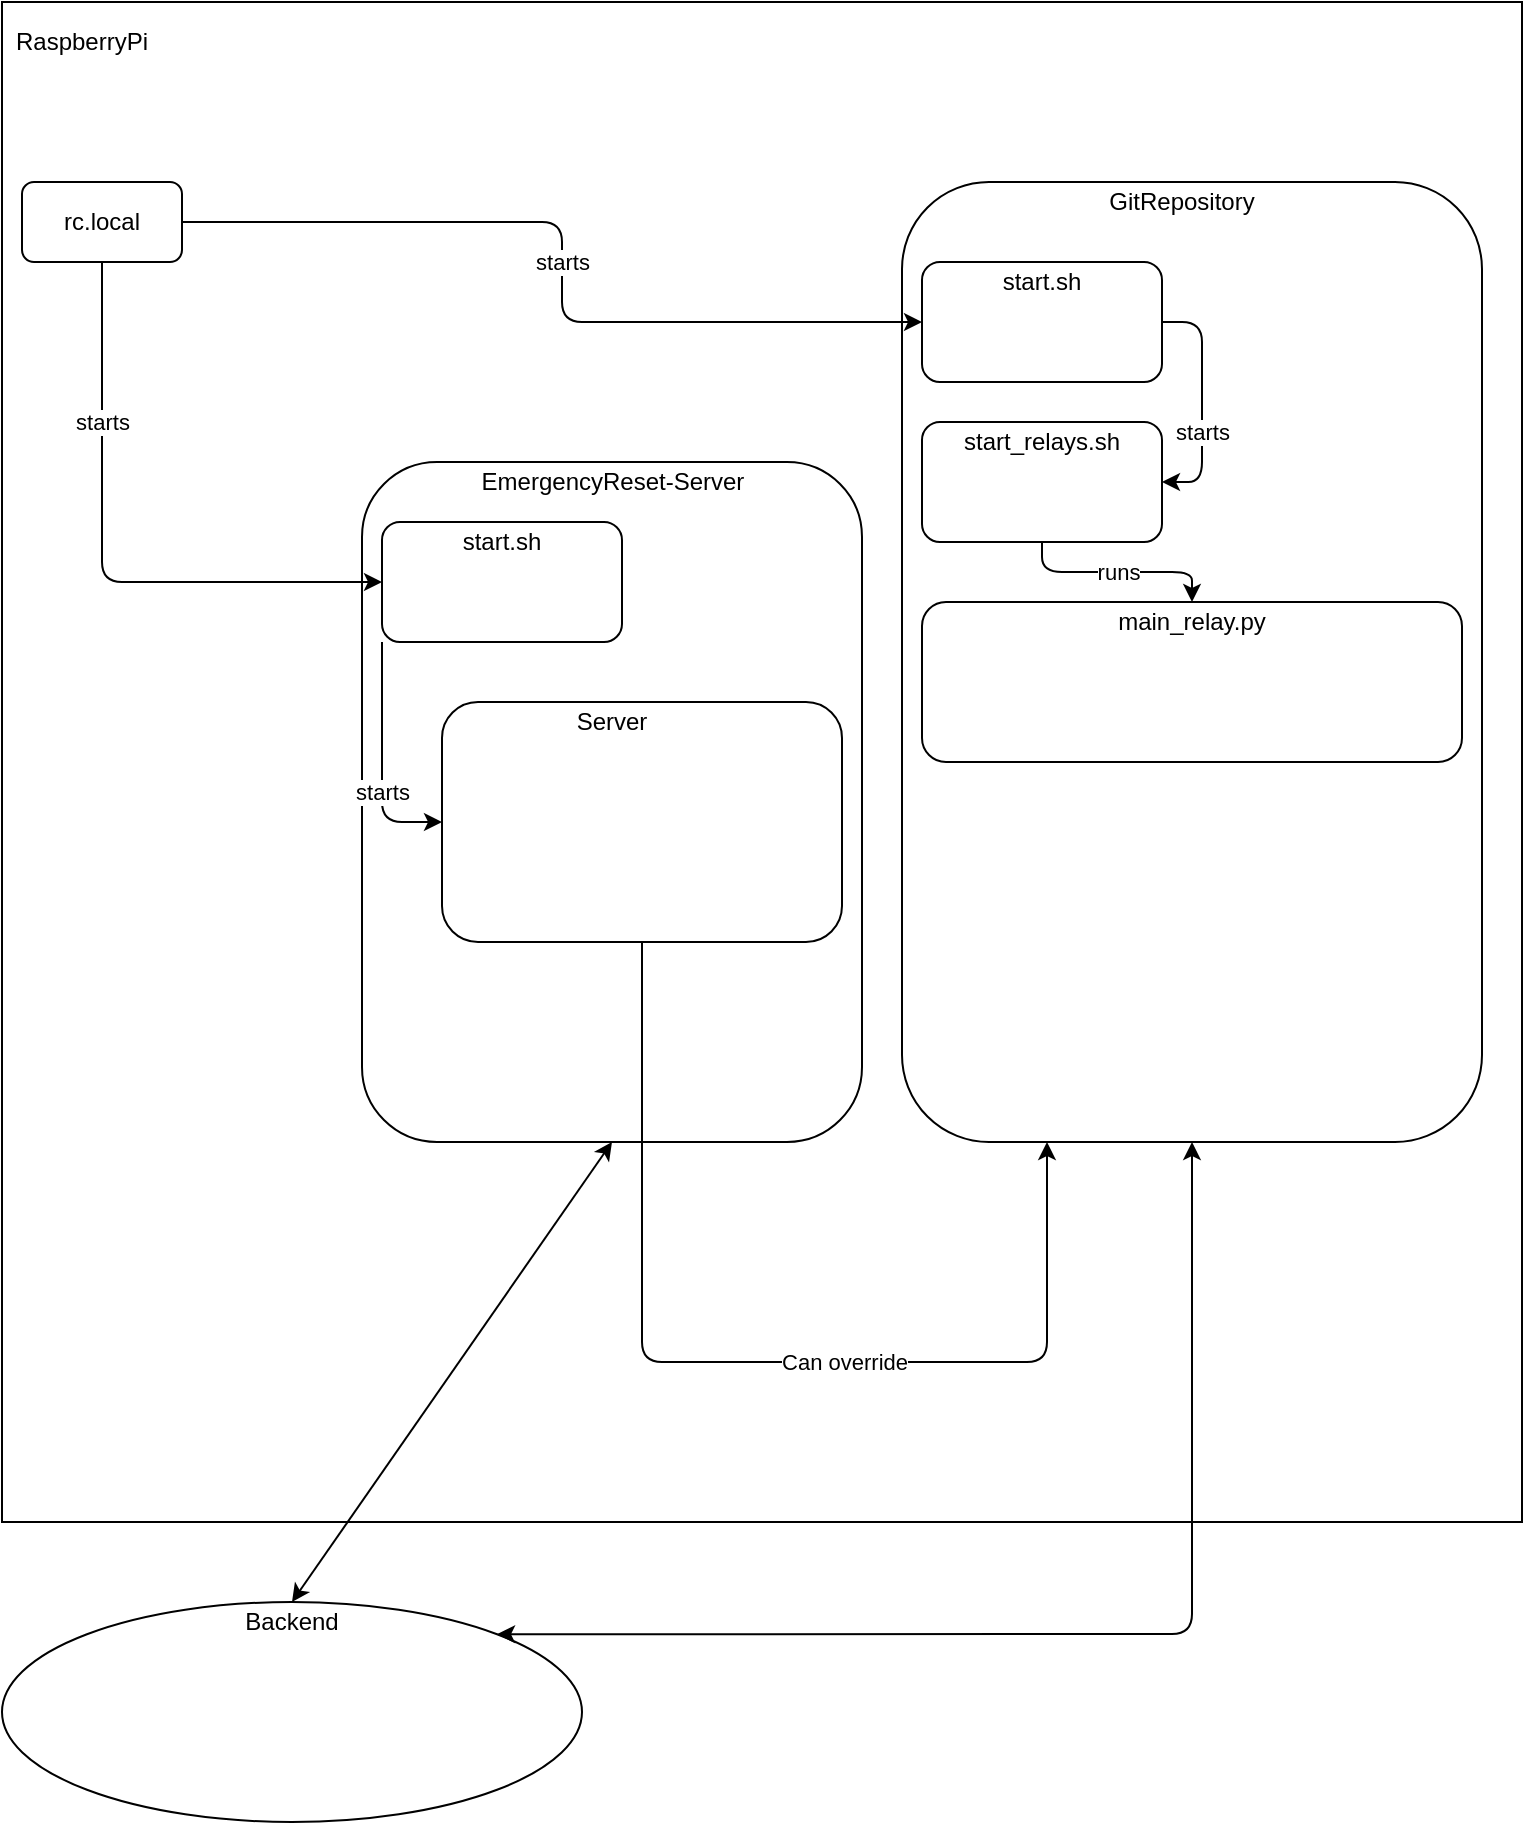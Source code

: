 <mxfile version="15.0.3" type="device"><diagram id="IiySteFtxOGyk7zyNXWi" name="Page-1"><mxGraphModel dx="1426" dy="800" grid="1" gridSize="10" guides="1" tooltips="1" connect="1" arrows="1" fold="1" page="1" pageScale="1" pageWidth="827" pageHeight="1169" math="0" shadow="0"><root><mxCell id="0"/><mxCell id="1" parent="0"/><mxCell id="ls7nB0Wo8MBCKLZqTQ0d-1" value="" style="whiteSpace=wrap;html=1;aspect=fixed;" parent="1" vertex="1"><mxGeometry x="40" y="40" width="760" height="760" as="geometry"/></mxCell><mxCell id="ls7nB0Wo8MBCKLZqTQ0d-2" value="RaspberryPi" style="text;html=1;strokeColor=none;fillColor=none;align=center;verticalAlign=middle;whiteSpace=wrap;rounded=0;" parent="1" vertex="1"><mxGeometry x="60" y="50" width="40" height="20" as="geometry"/></mxCell><mxCell id="ls7nB0Wo8MBCKLZqTQ0d-3" value="" style="rounded=1;whiteSpace=wrap;html=1;" parent="1" vertex="1"><mxGeometry x="50" y="130" width="80" height="40" as="geometry"/></mxCell><mxCell id="ls7nB0Wo8MBCKLZqTQ0d-4" value="rc.local" style="text;html=1;strokeColor=none;fillColor=none;align=center;verticalAlign=middle;whiteSpace=wrap;rounded=0;" parent="1" vertex="1"><mxGeometry x="70" y="140" width="40" height="20" as="geometry"/></mxCell><mxCell id="ls7nB0Wo8MBCKLZqTQ0d-5" value="" style="rounded=1;whiteSpace=wrap;html=1;" parent="1" vertex="1"><mxGeometry x="490" y="130" width="290" height="480" as="geometry"/></mxCell><mxCell id="ls7nB0Wo8MBCKLZqTQ0d-7" value="GitRepository" style="text;html=1;strokeColor=none;fillColor=none;align=center;verticalAlign=middle;whiteSpace=wrap;rounded=0;" parent="1" vertex="1"><mxGeometry x="610" y="130" width="40" height="20" as="geometry"/></mxCell><mxCell id="ls7nB0Wo8MBCKLZqTQ0d-8" value="" style="rounded=1;whiteSpace=wrap;html=1;" parent="1" vertex="1"><mxGeometry x="500" y="170" width="120" height="60" as="geometry"/></mxCell><mxCell id="ls7nB0Wo8MBCKLZqTQ0d-9" value="start.sh" style="text;html=1;strokeColor=none;fillColor=none;align=center;verticalAlign=middle;whiteSpace=wrap;rounded=0;" parent="1" vertex="1"><mxGeometry x="540" y="170" width="40" height="20" as="geometry"/></mxCell><mxCell id="ls7nB0Wo8MBCKLZqTQ0d-11" value="" style="endArrow=classic;html=1;exitX=1;exitY=0.5;exitDx=0;exitDy=0;entryX=0;entryY=0.5;entryDx=0;entryDy=0;edgeStyle=elbowEdgeStyle;elbow=horizontal;" parent="1" source="ls7nB0Wo8MBCKLZqTQ0d-3" target="ls7nB0Wo8MBCKLZqTQ0d-8" edge="1"><mxGeometry relative="1" as="geometry"><mxPoint x="440" y="310" as="sourcePoint"/><mxPoint x="540" y="310" as="targetPoint"/><Array as="points"><mxPoint x="320" y="180"/></Array></mxGeometry></mxCell><mxCell id="ls7nB0Wo8MBCKLZqTQ0d-12" value="starts" style="edgeLabel;resizable=0;html=1;align=center;verticalAlign=middle;" parent="ls7nB0Wo8MBCKLZqTQ0d-11" connectable="0" vertex="1"><mxGeometry relative="1" as="geometry"/></mxCell><mxCell id="ls7nB0Wo8MBCKLZqTQ0d-17" style="edgeStyle=elbowEdgeStyle;rounded=0;orthogonalLoop=1;jettySize=auto;html=1;" parent="1" source="ls7nB0Wo8MBCKLZqTQ0d-13" edge="1"><mxGeometry relative="1" as="geometry"><mxPoint x="570" y="270" as="targetPoint"/></mxGeometry></mxCell><mxCell id="ls7nB0Wo8MBCKLZqTQ0d-13" value="" style="rounded=1;whiteSpace=wrap;html=1;" parent="1" vertex="1"><mxGeometry x="500" y="250" width="120" height="60" as="geometry"/></mxCell><mxCell id="ls7nB0Wo8MBCKLZqTQ0d-14" value="start_relays.sh" style="text;html=1;strokeColor=none;fillColor=none;align=center;verticalAlign=middle;whiteSpace=wrap;rounded=0;" parent="1" vertex="1"><mxGeometry x="540" y="250" width="40" height="20" as="geometry"/></mxCell><mxCell id="ls7nB0Wo8MBCKLZqTQ0d-15" value="" style="endArrow=classic;html=1;exitX=1;exitY=0.5;exitDx=0;exitDy=0;edgeStyle=elbowEdgeStyle;elbow=horizontal;entryX=1;entryY=0.5;entryDx=0;entryDy=0;" parent="1" source="ls7nB0Wo8MBCKLZqTQ0d-8" target="ls7nB0Wo8MBCKLZqTQ0d-13" edge="1"><mxGeometry relative="1" as="geometry"><mxPoint x="140" y="160" as="sourcePoint"/><mxPoint x="560" y="240" as="targetPoint"/><Array as="points"><mxPoint x="640" y="240"/><mxPoint x="650" y="260"/></Array></mxGeometry></mxCell><mxCell id="ls7nB0Wo8MBCKLZqTQ0d-16" value="starts" style="edgeLabel;resizable=0;html=1;align=center;verticalAlign=middle;" parent="ls7nB0Wo8MBCKLZqTQ0d-15" connectable="0" vertex="1"><mxGeometry relative="1" as="geometry"><mxPoint y="15" as="offset"/></mxGeometry></mxCell><mxCell id="roQQqfI7iGTGesvVcgIQ-1" value="" style="rounded=1;whiteSpace=wrap;html=1;" vertex="1" parent="1"><mxGeometry x="500" y="340" width="270" height="80" as="geometry"/></mxCell><mxCell id="roQQqfI7iGTGesvVcgIQ-2" value="main_relay.py" style="text;html=1;strokeColor=none;fillColor=none;align=center;verticalAlign=middle;whiteSpace=wrap;rounded=0;" vertex="1" parent="1"><mxGeometry x="615" y="340" width="40" height="20" as="geometry"/></mxCell><mxCell id="roQQqfI7iGTGesvVcgIQ-3" value="" style="endArrow=classic;html=1;exitX=0.5;exitY=1;exitDx=0;exitDy=0;entryX=0.5;entryY=0;entryDx=0;entryDy=0;edgeStyle=elbowEdgeStyle;elbow=vertical;" edge="1" parent="1" source="ls7nB0Wo8MBCKLZqTQ0d-13" target="roQQqfI7iGTGesvVcgIQ-2"><mxGeometry relative="1" as="geometry"><mxPoint x="360" y="410" as="sourcePoint"/><mxPoint x="460" y="410" as="targetPoint"/></mxGeometry></mxCell><mxCell id="roQQqfI7iGTGesvVcgIQ-4" value="runs" style="edgeLabel;resizable=0;html=1;align=center;verticalAlign=middle;" connectable="0" vertex="1" parent="roQQqfI7iGTGesvVcgIQ-3"><mxGeometry relative="1" as="geometry"/></mxCell><mxCell id="roQQqfI7iGTGesvVcgIQ-5" value="" style="rounded=1;whiteSpace=wrap;html=1;" vertex="1" parent="1"><mxGeometry x="220" y="270" width="250" height="340" as="geometry"/></mxCell><mxCell id="roQQqfI7iGTGesvVcgIQ-6" value="EmergencyReset-Server" style="text;html=1;strokeColor=none;fillColor=none;align=center;verticalAlign=middle;whiteSpace=wrap;rounded=0;" vertex="1" parent="1"><mxGeometry x="262.5" y="270" width="165" height="20" as="geometry"/></mxCell><mxCell id="roQQqfI7iGTGesvVcgIQ-7" value="" style="endArrow=classic;html=1;exitX=0.5;exitY=1;exitDx=0;exitDy=0;edgeStyle=elbowEdgeStyle;elbow=horizontal;entryX=0;entryY=0.5;entryDx=0;entryDy=0;" edge="1" parent="1" source="ls7nB0Wo8MBCKLZqTQ0d-3" target="roQQqfI7iGTGesvVcgIQ-9"><mxGeometry relative="1" as="geometry"><mxPoint x="140" y="160" as="sourcePoint"/><mxPoint x="230" y="440" as="targetPoint"/><Array as="points"><mxPoint x="90" y="300"/></Array></mxGeometry></mxCell><mxCell id="roQQqfI7iGTGesvVcgIQ-8" value="starts" style="edgeLabel;resizable=0;html=1;align=center;verticalAlign=middle;" connectable="0" vertex="1" parent="roQQqfI7iGTGesvVcgIQ-7"><mxGeometry relative="1" as="geometry"><mxPoint y="-70" as="offset"/></mxGeometry></mxCell><mxCell id="roQQqfI7iGTGesvVcgIQ-9" value="" style="rounded=1;whiteSpace=wrap;html=1;" vertex="1" parent="1"><mxGeometry x="230" y="300" width="120" height="60" as="geometry"/></mxCell><mxCell id="roQQqfI7iGTGesvVcgIQ-10" value="start.sh" style="text;html=1;strokeColor=none;fillColor=none;align=center;verticalAlign=middle;whiteSpace=wrap;rounded=0;" vertex="1" parent="1"><mxGeometry x="270" y="300" width="40" height="20" as="geometry"/></mxCell><mxCell id="roQQqfI7iGTGesvVcgIQ-11" value="" style="ellipse;whiteSpace=wrap;html=1;" vertex="1" parent="1"><mxGeometry x="40" y="840" width="290" height="110" as="geometry"/></mxCell><mxCell id="roQQqfI7iGTGesvVcgIQ-12" value="Backend" style="text;html=1;strokeColor=none;fillColor=none;align=center;verticalAlign=middle;whiteSpace=wrap;rounded=0;" vertex="1" parent="1"><mxGeometry x="165" y="840" width="40" height="20" as="geometry"/></mxCell><mxCell id="roQQqfI7iGTGesvVcgIQ-14" value="" style="endArrow=classic;startArrow=classic;html=1;exitX=0.5;exitY=0;exitDx=0;exitDy=0;entryX=0.5;entryY=1;entryDx=0;entryDy=0;" edge="1" parent="1" source="roQQqfI7iGTGesvVcgIQ-12" target="roQQqfI7iGTGesvVcgIQ-5"><mxGeometry width="50" height="50" relative="1" as="geometry"><mxPoint x="380" y="630" as="sourcePoint"/><mxPoint x="430" y="580" as="targetPoint"/></mxGeometry></mxCell><mxCell id="roQQqfI7iGTGesvVcgIQ-15" value="" style="endArrow=classic;startArrow=classic;html=1;entryX=0.5;entryY=1;entryDx=0;entryDy=0;exitX=1;exitY=0;exitDx=0;exitDy=0;edgeStyle=elbowEdgeStyle;elbow=vertical;" edge="1" parent="1" source="roQQqfI7iGTGesvVcgIQ-11" target="ls7nB0Wo8MBCKLZqTQ0d-5"><mxGeometry width="50" height="50" relative="1" as="geometry"><mxPoint x="380" y="630" as="sourcePoint"/><mxPoint x="430" y="580" as="targetPoint"/><Array as="points"><mxPoint x="500" y="856"/></Array></mxGeometry></mxCell><mxCell id="roQQqfI7iGTGesvVcgIQ-20" value="" style="rounded=1;whiteSpace=wrap;html=1;" vertex="1" parent="1"><mxGeometry x="260" y="390" width="200" height="120" as="geometry"/></mxCell><mxCell id="roQQqfI7iGTGesvVcgIQ-21" value="Server" style="text;html=1;strokeColor=none;fillColor=none;align=center;verticalAlign=middle;whiteSpace=wrap;rounded=0;" vertex="1" parent="1"><mxGeometry x="325" y="390" width="40" height="20" as="geometry"/></mxCell><mxCell id="roQQqfI7iGTGesvVcgIQ-22" value="" style="endArrow=classic;html=1;exitX=0;exitY=1;exitDx=0;exitDy=0;edgeStyle=elbowEdgeStyle;elbow=horizontal;entryX=0;entryY=0.5;entryDx=0;entryDy=0;" edge="1" parent="1" source="roQQqfI7iGTGesvVcgIQ-9" target="roQQqfI7iGTGesvVcgIQ-20"><mxGeometry relative="1" as="geometry"><mxPoint x="630" y="210" as="sourcePoint"/><mxPoint x="630" y="290" as="targetPoint"/><Array as="points"><mxPoint x="230" y="410"/><mxPoint x="660" y="270"/></Array></mxGeometry></mxCell><mxCell id="roQQqfI7iGTGesvVcgIQ-23" value="starts" style="edgeLabel;resizable=0;html=1;align=center;verticalAlign=middle;" connectable="0" vertex="1" parent="roQQqfI7iGTGesvVcgIQ-22"><mxGeometry relative="1" as="geometry"><mxPoint y="15" as="offset"/></mxGeometry></mxCell><mxCell id="roQQqfI7iGTGesvVcgIQ-24" value="" style="endArrow=classic;html=1;exitX=0.5;exitY=1;exitDx=0;exitDy=0;entryX=0.25;entryY=1;entryDx=0;entryDy=0;edgeStyle=elbowEdgeStyle;elbow=vertical;" edge="1" parent="1" source="roQQqfI7iGTGesvVcgIQ-20" target="ls7nB0Wo8MBCKLZqTQ0d-5"><mxGeometry relative="1" as="geometry"><mxPoint x="360" y="460" as="sourcePoint"/><mxPoint x="460" y="460" as="targetPoint"/><Array as="points"><mxPoint x="470" y="720"/></Array></mxGeometry></mxCell><mxCell id="roQQqfI7iGTGesvVcgIQ-25" value="Can override" style="edgeLabel;resizable=0;html=1;align=center;verticalAlign=middle;" connectable="0" vertex="1" parent="roQQqfI7iGTGesvVcgIQ-24"><mxGeometry relative="1" as="geometry"><mxPoint x="49" as="offset"/></mxGeometry></mxCell></root></mxGraphModel></diagram></mxfile>